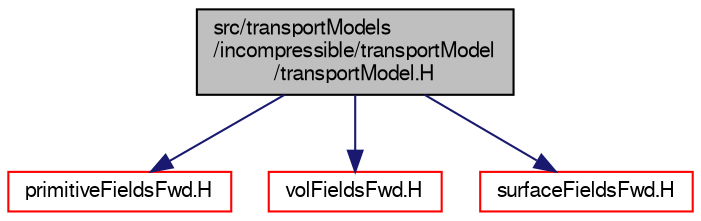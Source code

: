 digraph "src/transportModels/incompressible/transportModel/transportModel.H"
{
  bgcolor="transparent";
  edge [fontname="FreeSans",fontsize="10",labelfontname="FreeSans",labelfontsize="10"];
  node [fontname="FreeSans",fontsize="10",shape=record];
  Node0 [label="src/transportModels\l/incompressible/transportModel\l/transportModel.H",height=0.2,width=0.4,color="black", fillcolor="grey75", style="filled", fontcolor="black"];
  Node0 -> Node1 [color="midnightblue",fontsize="10",style="solid",fontname="FreeSans"];
  Node1 [label="primitiveFieldsFwd.H",height=0.2,width=0.4,color="red",URL="$a09638.html",tooltip="Forward declarations of the specialisations of Field<T> for scalar, vector and tensor. "];
  Node0 -> Node59 [color="midnightblue",fontsize="10",style="solid",fontname="FreeSans"];
  Node59 [label="volFieldsFwd.H",height=0.2,width=0.4,color="red",URL="$a02753.html"];
  Node0 -> Node60 [color="midnightblue",fontsize="10",style="solid",fontname="FreeSans"];
  Node60 [label="surfaceFieldsFwd.H",height=0.2,width=0.4,color="red",URL="$a02738.html"];
}
